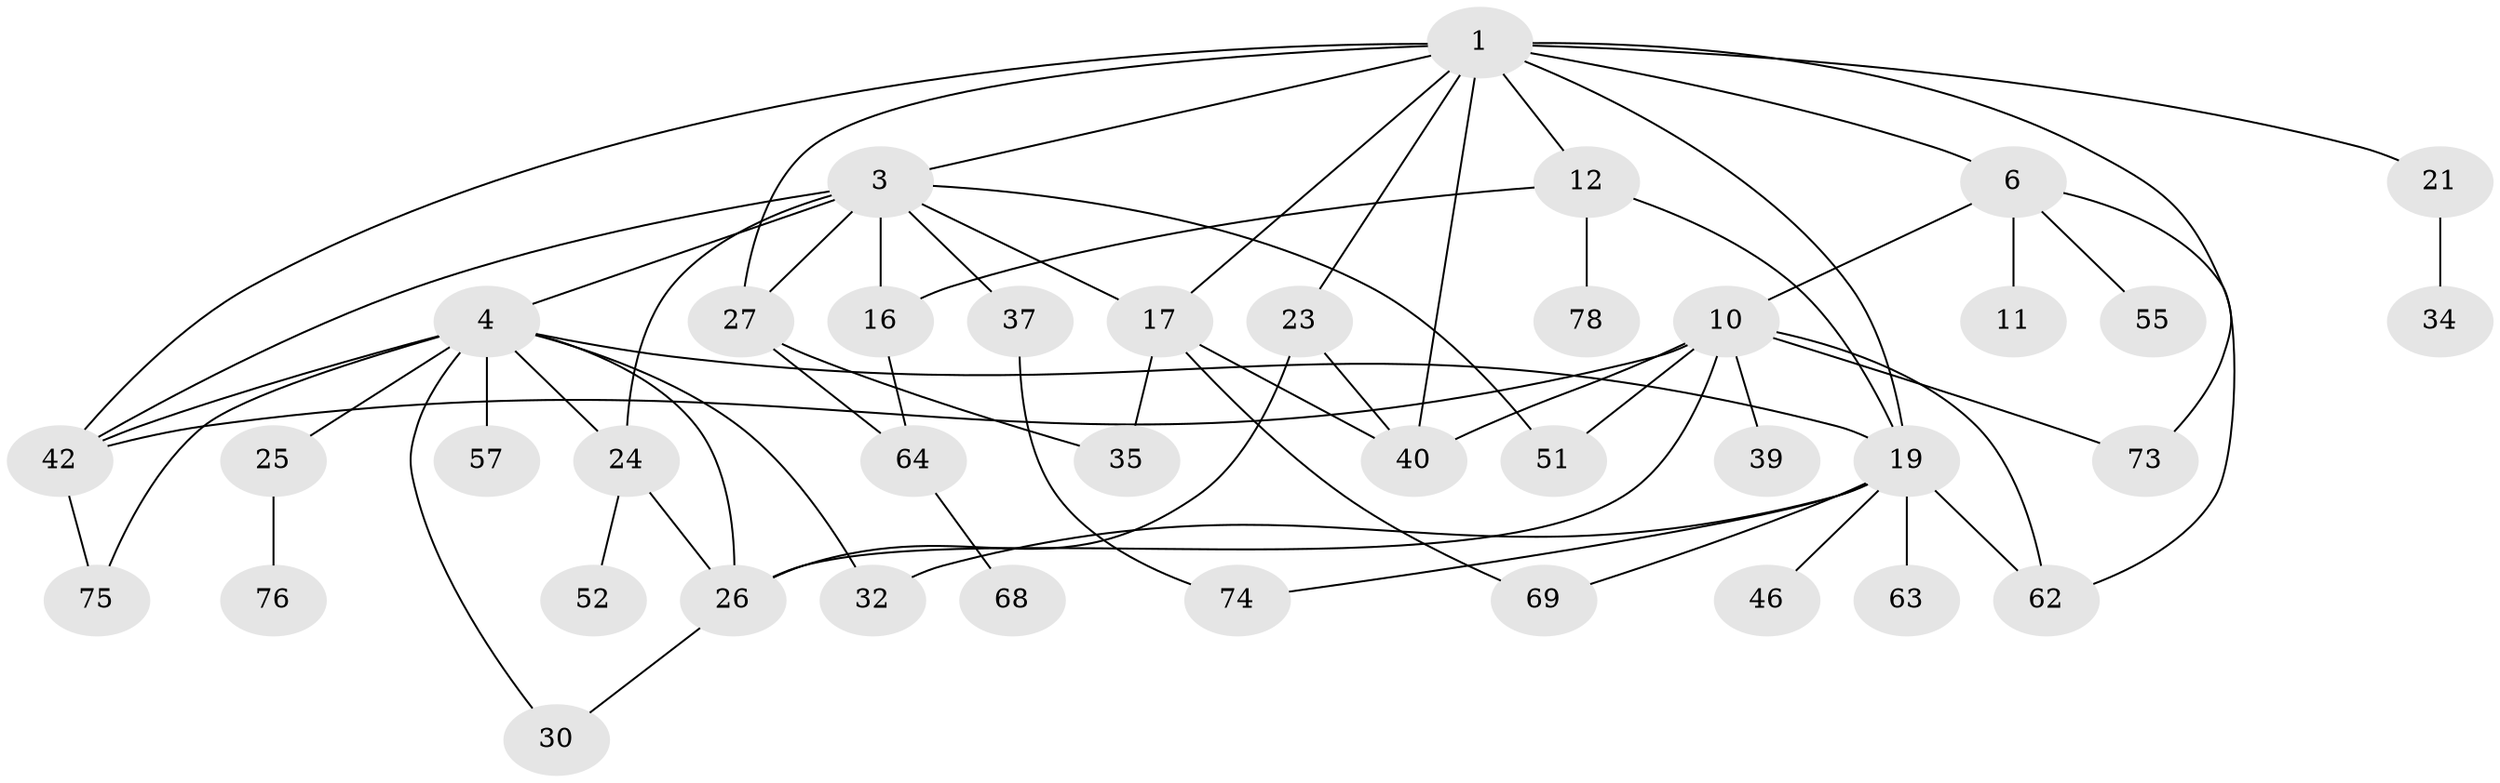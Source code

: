 // original degree distribution, {6: 0.05063291139240506, 3: 0.25316455696202533, 8: 0.012658227848101266, 7: 0.012658227848101266, 5: 0.0379746835443038, 4: 0.08860759493670886, 2: 0.2911392405063291, 1: 0.24050632911392406, 9: 0.012658227848101266}
// Generated by graph-tools (version 1.1) at 2025/13/03/09/25 04:13:23]
// undirected, 39 vertices, 64 edges
graph export_dot {
graph [start="1"]
  node [color=gray90,style=filled];
  1 [super="+5+2+9"];
  3 [super="+8"];
  4 [super="+13"];
  6 [super="+7"];
  10 [super="+41+15+50"];
  11;
  12 [super="+14"];
  16;
  17 [super="+49+31+58"];
  19 [super="+44+48+20"];
  21 [super="+29"];
  23 [super="+47"];
  24 [super="+33"];
  25 [super="+66"];
  26 [super="+53"];
  27 [super="+28"];
  30 [super="+60"];
  32;
  34 [super="+38"];
  35;
  37;
  39;
  40 [super="+67"];
  42 [super="+61"];
  46 [super="+65"];
  51 [super="+56"];
  52;
  55;
  57;
  62;
  63;
  64 [super="+77"];
  68;
  69;
  73;
  74;
  75;
  76;
  78;
  1 -- 3;
  1 -- 12 [weight=2];
  1 -- 17 [weight=2];
  1 -- 19;
  1 -- 21;
  1 -- 6;
  1 -- 42;
  1 -- 27;
  1 -- 23;
  1 -- 40;
  1 -- 73;
  3 -- 4;
  3 -- 17;
  3 -- 37;
  3 -- 42;
  3 -- 24;
  3 -- 27;
  3 -- 16;
  3 -- 51;
  4 -- 24;
  4 -- 57;
  4 -- 75;
  4 -- 32;
  4 -- 19;
  4 -- 26;
  4 -- 25;
  4 -- 42 [weight=2];
  4 -- 30;
  6 -- 10;
  6 -- 62;
  6 -- 11;
  6 -- 55;
  10 -- 73;
  10 -- 26;
  10 -- 62;
  10 -- 51;
  10 -- 42;
  10 -- 39;
  10 -- 40;
  12 -- 16;
  12 -- 78;
  12 -- 19;
  16 -- 64;
  17 -- 40;
  17 -- 35;
  17 -- 69;
  19 -- 32;
  19 -- 46;
  19 -- 74;
  19 -- 69;
  19 -- 62;
  19 -- 63;
  21 -- 34;
  23 -- 40;
  23 -- 26;
  24 -- 52;
  24 -- 26;
  25 -- 76;
  26 -- 30;
  27 -- 35;
  27 -- 64;
  37 -- 74;
  42 -- 75;
  64 -- 68;
}
